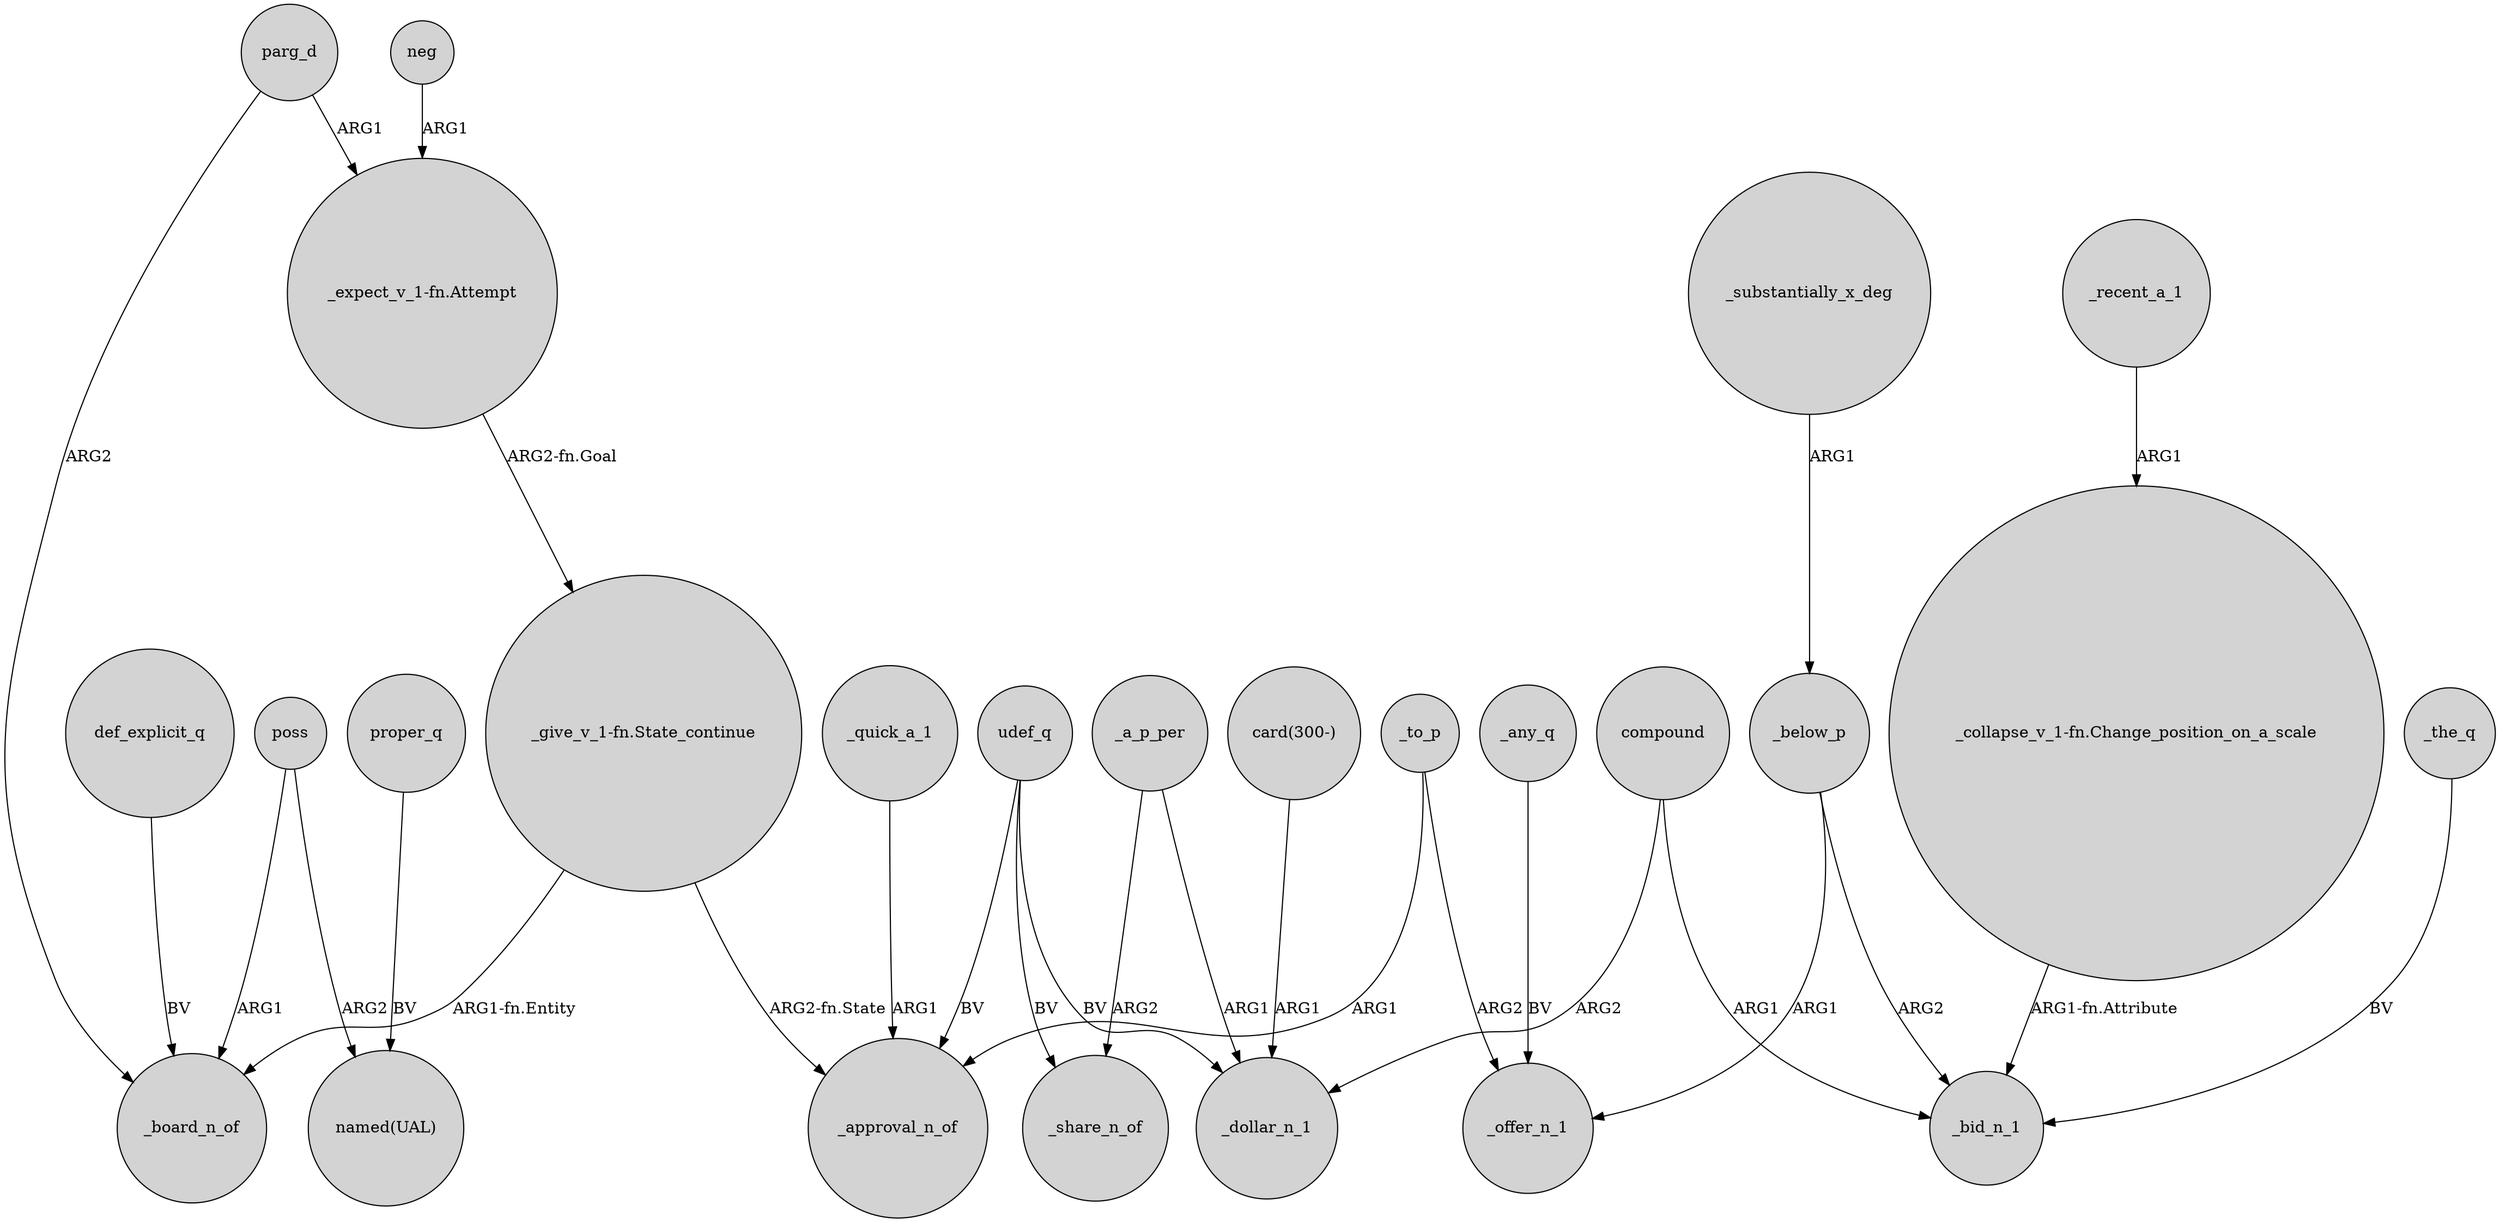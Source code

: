 digraph {
	node [shape=circle style=filled]
	_to_p -> _approval_n_of [label=ARG1]
	_below_p -> _offer_n_1 [label=ARG1]
	_to_p -> _offer_n_1 [label=ARG2]
	_any_q -> _offer_n_1 [label=BV]
	def_explicit_q -> _board_n_of [label=BV]
	"_expect_v_1-fn.Attempt" -> "_give_v_1-fn.State_continue" [label="ARG2-fn.Goal"]
	udef_q -> _approval_n_of [label=BV]
	"_give_v_1-fn.State_continue" -> _board_n_of [label="ARG1-fn.Entity"]
	neg -> "_expect_v_1-fn.Attempt" [label=ARG1]
	_substantially_x_deg -> _below_p [label=ARG1]
	parg_d -> _board_n_of [label=ARG2]
	_recent_a_1 -> "_collapse_v_1-fn.Change_position_on_a_scale" [label=ARG1]
	"_give_v_1-fn.State_continue" -> _approval_n_of [label="ARG2-fn.State"]
	_quick_a_1 -> _approval_n_of [label=ARG1]
	compound -> _dollar_n_1 [label=ARG2]
	"card(300-)" -> _dollar_n_1 [label=ARG1]
	"_collapse_v_1-fn.Change_position_on_a_scale" -> _bid_n_1 [label="ARG1-fn.Attribute"]
	poss -> "named(UAL)" [label=ARG2]
	proper_q -> "named(UAL)" [label=BV]
	_below_p -> _bid_n_1 [label=ARG2]
	_a_p_per -> _share_n_of [label=ARG2]
	poss -> _board_n_of [label=ARG1]
	udef_q -> _share_n_of [label=BV]
	udef_q -> _dollar_n_1 [label=BV]
	_a_p_per -> _dollar_n_1 [label=ARG1]
	compound -> _bid_n_1 [label=ARG1]
	parg_d -> "_expect_v_1-fn.Attempt" [label=ARG1]
	_the_q -> _bid_n_1 [label=BV]
}
